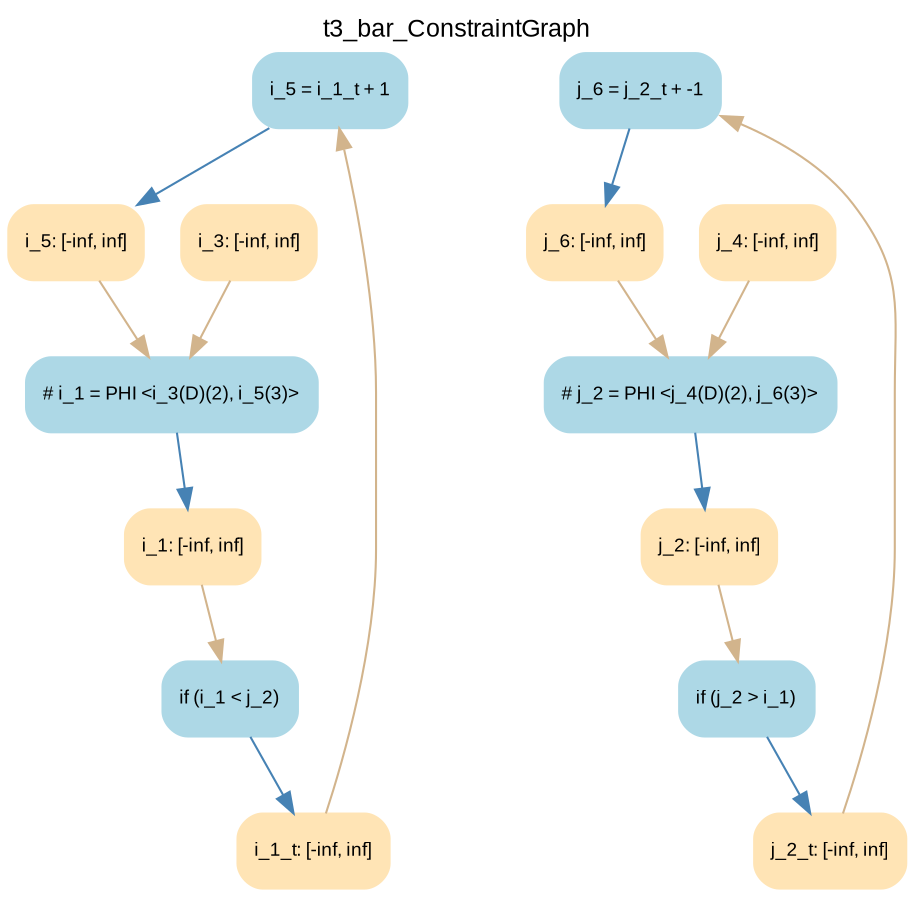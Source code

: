 digraph t3_bar_ConstraintGraph { 
	label=t3_bar_ConstraintGraph
	center=true
	labelloc=top
	fontname=Arial
	fontsize=12
	edge[fontname=Arial, fontsize=10]
	node[fontname=Arial, fontsize=9]

		Node_0 -> Node_1 [color=steelblue]
		Node_2 -> Node_3 [color=steelblue]
		Node_4 -> Node_5 [color=steelblue]
		Node_6 -> Node_7 [color=steelblue]
		Node_8 -> Node_9 [color=steelblue]
		Node_10 -> Node_11 [color=steelblue]
		Node_7 -> Node_4 [color=tan]
		Node_12 -> Node_8 [color=tan]
		Node_5 -> Node_2 [color=tan]
		Node_9 -> Node_10 [color=tan]
		Node_3 -> Node_6 [color=tan]
		Node_11 -> Node_0 [color=tan]
		Node_1 -> Node_8 [color=tan]
		Node_13 -> Node_6 [color=tan]

	Node_0 [fillcolor=lightblue, color=lightblue, shape=Mrecord, style=filled, label="{ i_5 = i_1_t + 1 }"]
	Node_2 [fillcolor=lightblue, color=lightblue, shape=Mrecord, style=filled, label="{ j_6 = j_2_t + -1 }"]
	Node_4 [fillcolor=lightblue, color=lightblue, shape=Mrecord, style=filled, label="{ if (j_2 \> i_1) }"]
	Node_6 [fillcolor=lightblue, color=lightblue, shape=Mrecord, style=filled, label="{ # j_2 = PHI \<j_4(D)(2), j_6(3)\> }"]
	Node_8 [fillcolor=lightblue, color=lightblue, shape=Mrecord, style=filled, label="{ # i_1 = PHI \<i_3(D)(2), i_5(3)\> }"]
	Node_10 [fillcolor=lightblue, color=lightblue, shape=Mrecord, style=filled, label="{ if (i_1 \< j_2) }"]
	Node_7 [fillcolor=moccasin, color=moccasin, shape=Mrecord, style=filled, label="{ j_2: \[-inf, inf\] }"]
	Node_12 [fillcolor=moccasin, color=moccasin, shape=Mrecord, style=filled, label="{ i_3: \[-inf, inf\] }"]
	Node_5 [fillcolor=moccasin, color=moccasin, shape=Mrecord, style=filled, label="{ j_2_t: \[-inf, inf\] }"]
	Node_9 [fillcolor=moccasin, color=moccasin, shape=Mrecord, style=filled, label="{ i_1: \[-inf, inf\] }"]
	Node_3 [fillcolor=moccasin, color=moccasin, shape=Mrecord, style=filled, label="{ j_6: \[-inf, inf\] }"]
	Node_11 [fillcolor=moccasin, color=moccasin, shape=Mrecord, style=filled, label="{ i_1_t: \[-inf, inf\] }"]
	Node_1 [fillcolor=moccasin, color=moccasin, shape=Mrecord, style=filled, label="{ i_5: \[-inf, inf\] }"]
	Node_13 [fillcolor=moccasin, color=moccasin, shape=Mrecord, style=filled, label="{ j_4: \[-inf, inf\] }"]
}
